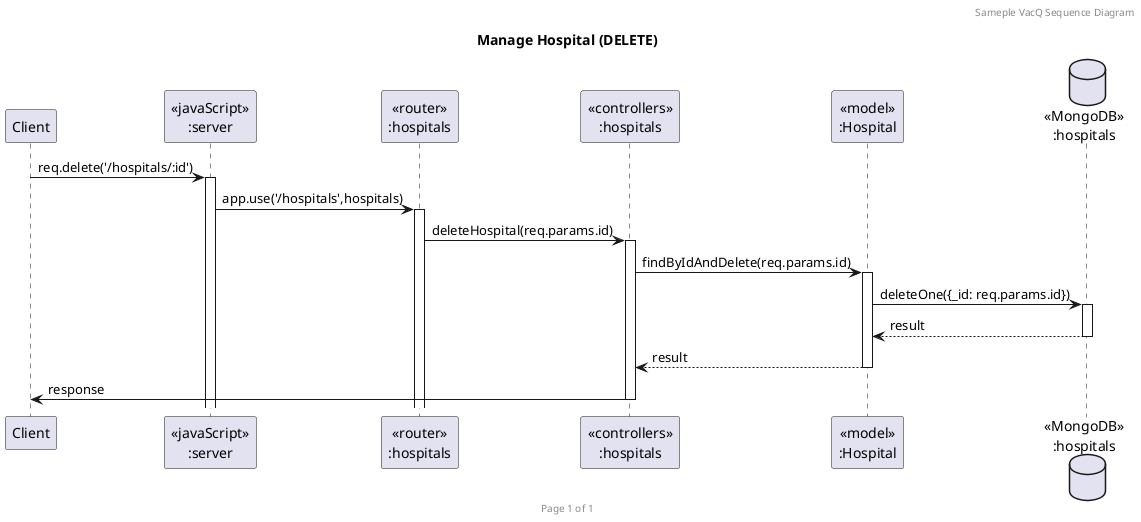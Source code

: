 @startuml Manage Hospital (DELETE)

header Sameple VacQ Sequence Diagram
footer Page %page% of %lastpage%
title "Manage Hospital (DELETE)"

participant "Client" as client
participant "<<javaScript>>\n:server" as server
participant "<<router>>\n:hospitals" as routerHospitals
participant "<<controllers>>\n:hospitals" as controllersHospitals
participant "<<model>>\n:Hospital" as modelHospital
database "<<MongoDB>>\n:hospitals" as HospitalsDatabase

client->server ++:req.delete('/hospitals/:id')
server->routerHospitals ++:app.use('/hospitals',hospitals)
routerHospitals -> controllersHospitals ++:deleteHospital(req.params.id)
controllersHospitals->modelHospital ++:findByIdAndDelete(req.params.id)
modelHospital ->HospitalsDatabase ++: deleteOne({_id: req.params.id})
HospitalsDatabase --> modelHospital --: result
controllersHospitals <-- modelHospital --: result
controllersHospitals->client --:response

@enduml

